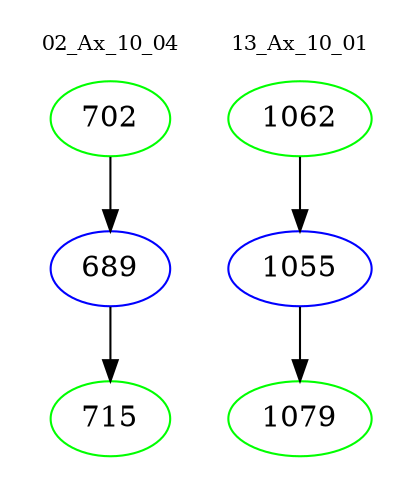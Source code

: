 digraph{
subgraph cluster_0 {
color = white
label = "02_Ax_10_04";
fontsize=10;
T0_702 [label="702", color="green"]
T0_702 -> T0_689 [color="black"]
T0_689 [label="689", color="blue"]
T0_689 -> T0_715 [color="black"]
T0_715 [label="715", color="green"]
}
subgraph cluster_1 {
color = white
label = "13_Ax_10_01";
fontsize=10;
T1_1062 [label="1062", color="green"]
T1_1062 -> T1_1055 [color="black"]
T1_1055 [label="1055", color="blue"]
T1_1055 -> T1_1079 [color="black"]
T1_1079 [label="1079", color="green"]
}
}
